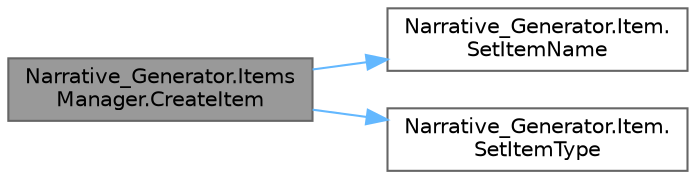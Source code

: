 digraph "Narrative_Generator.ItemsManager.CreateItem"
{
 // LATEX_PDF_SIZE
  bgcolor="transparent";
  edge [fontname=Helvetica,fontsize=10,labelfontname=Helvetica,labelfontsize=10];
  node [fontname=Helvetica,fontsize=10,shape=box,height=0.2,width=0.4];
  rankdir="LR";
  Node1 [label="Narrative_Generator.Items\lManager.CreateItem",height=0.2,width=0.4,color="gray40", fillcolor="grey60", style="filled", fontcolor="black",tooltip="A method for creation a new item."];
  Node1 -> Node2 [color="steelblue1",style="solid"];
  Node2 [label="Narrative_Generator.Item.\lSetItemName",height=0.2,width=0.4,color="grey40", fillcolor="white", style="filled",URL="$class_narrative___generator_1_1_item.html#afc9c465f0210c8a90f8348ece69cf9d0",tooltip="Sets the name of the item."];
  Node1 -> Node3 [color="steelblue1",style="solid"];
  Node3 [label="Narrative_Generator.Item.\lSetItemType",height=0.2,width=0.4,color="grey40", fillcolor="white", style="filled",URL="$class_narrative___generator_1_1_item.html#a9fd066de5b2875514e75450633acdc61",tooltip="Sets the type of the item."];
}
